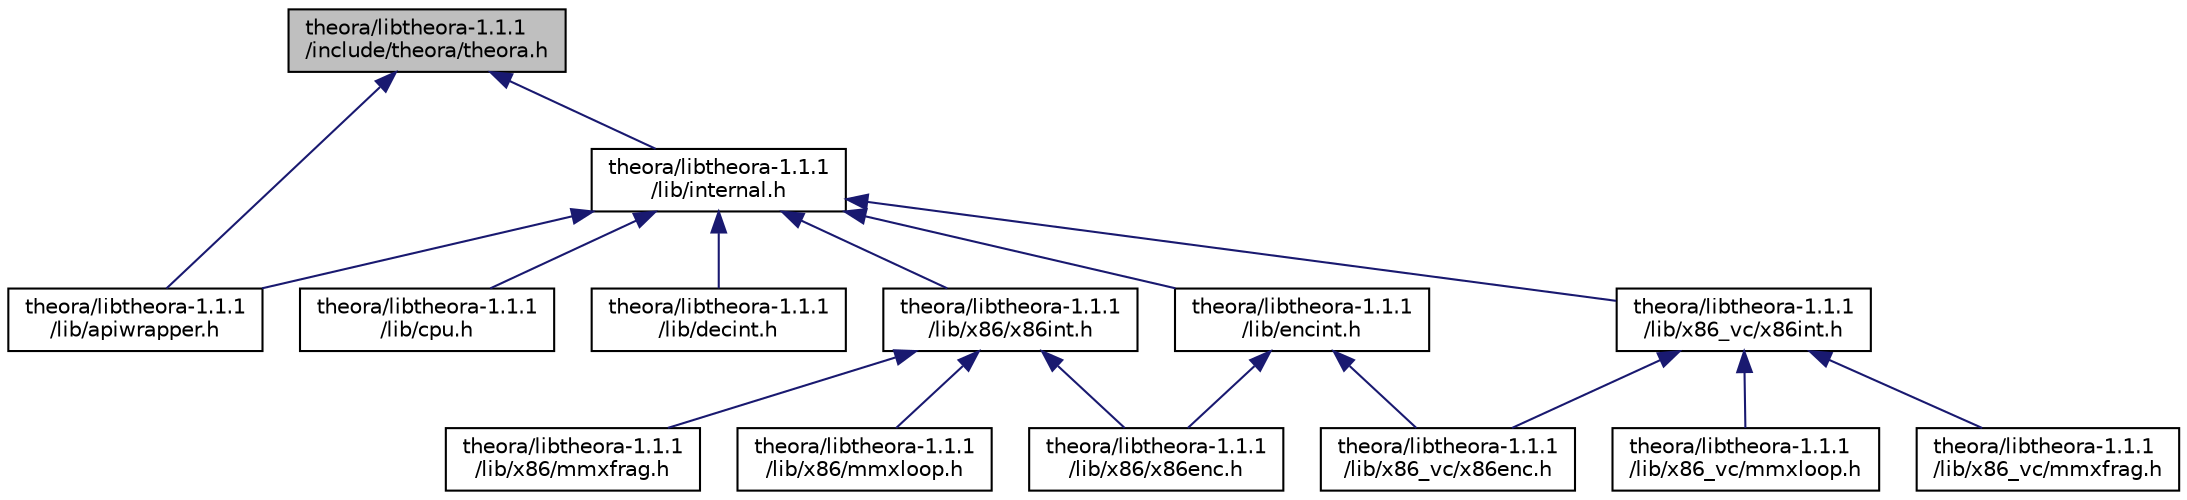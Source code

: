 digraph "theora/libtheora-1.1.1/include/theora/theora.h"
{
  edge [fontname="Helvetica",fontsize="10",labelfontname="Helvetica",labelfontsize="10"];
  node [fontname="Helvetica",fontsize="10",shape=record];
  Node1 [label="theora/libtheora-1.1.1\l/include/theora/theora.h",height=0.2,width=0.4,color="black", fillcolor="grey75", style="filled", fontcolor="black"];
  Node1 -> Node2 [dir="back",color="midnightblue",fontsize="10",style="solid",fontname="Helvetica"];
  Node2 [label="theora/libtheora-1.1.1\l/lib/internal.h",height=0.2,width=0.4,color="black", fillcolor="white", style="filled",URL="$internal_8h_source.html"];
  Node2 -> Node3 [dir="back",color="midnightblue",fontsize="10",style="solid",fontname="Helvetica"];
  Node3 [label="theora/libtheora-1.1.1\l/lib/encint.h",height=0.2,width=0.4,color="black", fillcolor="white", style="filled",URL="$encint_8h_source.html"];
  Node3 -> Node4 [dir="back",color="midnightblue",fontsize="10",style="solid",fontname="Helvetica"];
  Node4 [label="theora/libtheora-1.1.1\l/lib/x86/x86enc.h",height=0.2,width=0.4,color="black", fillcolor="white", style="filled",URL="$x86enc_8h_source.html"];
  Node3 -> Node5 [dir="back",color="midnightblue",fontsize="10",style="solid",fontname="Helvetica"];
  Node5 [label="theora/libtheora-1.1.1\l/lib/x86_vc/x86enc.h",height=0.2,width=0.4,color="black", fillcolor="white", style="filled",URL="$vc_2x86enc_8h_source.html"];
  Node2 -> Node6 [dir="back",color="midnightblue",fontsize="10",style="solid",fontname="Helvetica"];
  Node6 [label="theora/libtheora-1.1.1\l/lib/apiwrapper.h",height=0.2,width=0.4,color="black", fillcolor="white", style="filled",URL="$apiwrapper_8h_source.html"];
  Node2 -> Node7 [dir="back",color="midnightblue",fontsize="10",style="solid",fontname="Helvetica"];
  Node7 [label="theora/libtheora-1.1.1\l/lib/cpu.h",height=0.2,width=0.4,color="black", fillcolor="white", style="filled",URL="$cpu_8h_source.html"];
  Node2 -> Node8 [dir="back",color="midnightblue",fontsize="10",style="solid",fontname="Helvetica"];
  Node8 [label="theora/libtheora-1.1.1\l/lib/decint.h",height=0.2,width=0.4,color="black", fillcolor="white", style="filled",URL="$decint_8h_source.html"];
  Node2 -> Node9 [dir="back",color="midnightblue",fontsize="10",style="solid",fontname="Helvetica"];
  Node9 [label="theora/libtheora-1.1.1\l/lib/x86/x86int.h",height=0.2,width=0.4,color="black", fillcolor="white", style="filled",URL="$x86int_8h_source.html"];
  Node9 -> Node4 [dir="back",color="midnightblue",fontsize="10",style="solid",fontname="Helvetica"];
  Node9 -> Node10 [dir="back",color="midnightblue",fontsize="10",style="solid",fontname="Helvetica"];
  Node10 [label="theora/libtheora-1.1.1\l/lib/x86/mmxfrag.h",height=0.2,width=0.4,color="black", fillcolor="white", style="filled",URL="$mmxfrag_8h_source.html"];
  Node9 -> Node11 [dir="back",color="midnightblue",fontsize="10",style="solid",fontname="Helvetica"];
  Node11 [label="theora/libtheora-1.1.1\l/lib/x86/mmxloop.h",height=0.2,width=0.4,color="black", fillcolor="white", style="filled",URL="$mmxloop_8h_source.html"];
  Node2 -> Node12 [dir="back",color="midnightblue",fontsize="10",style="solid",fontname="Helvetica"];
  Node12 [label="theora/libtheora-1.1.1\l/lib/x86_vc/x86int.h",height=0.2,width=0.4,color="black", fillcolor="white", style="filled",URL="$vc_2x86int_8h_source.html"];
  Node12 -> Node5 [dir="back",color="midnightblue",fontsize="10",style="solid",fontname="Helvetica"];
  Node12 -> Node13 [dir="back",color="midnightblue",fontsize="10",style="solid",fontname="Helvetica"];
  Node13 [label="theora/libtheora-1.1.1\l/lib/x86_vc/mmxfrag.h",height=0.2,width=0.4,color="black", fillcolor="white", style="filled",URL="$vc_2mmxfrag_8h_source.html"];
  Node12 -> Node14 [dir="back",color="midnightblue",fontsize="10",style="solid",fontname="Helvetica"];
  Node14 [label="theora/libtheora-1.1.1\l/lib/x86_vc/mmxloop.h",height=0.2,width=0.4,color="black", fillcolor="white", style="filled",URL="$vc_2mmxloop_8h_source.html"];
  Node1 -> Node6 [dir="back",color="midnightblue",fontsize="10",style="solid",fontname="Helvetica"];
}
